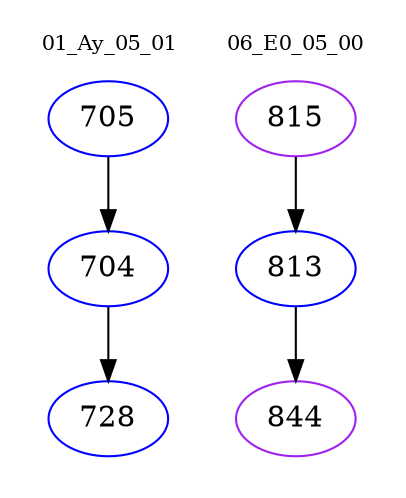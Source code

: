 digraph{
subgraph cluster_0 {
color = white
label = "01_Ay_05_01";
fontsize=10;
T0_705 [label="705", color="blue"]
T0_705 -> T0_704 [color="black"]
T0_704 [label="704", color="blue"]
T0_704 -> T0_728 [color="black"]
T0_728 [label="728", color="blue"]
}
subgraph cluster_1 {
color = white
label = "06_E0_05_00";
fontsize=10;
T1_815 [label="815", color="purple"]
T1_815 -> T1_813 [color="black"]
T1_813 [label="813", color="blue"]
T1_813 -> T1_844 [color="black"]
T1_844 [label="844", color="purple"]
}
}
